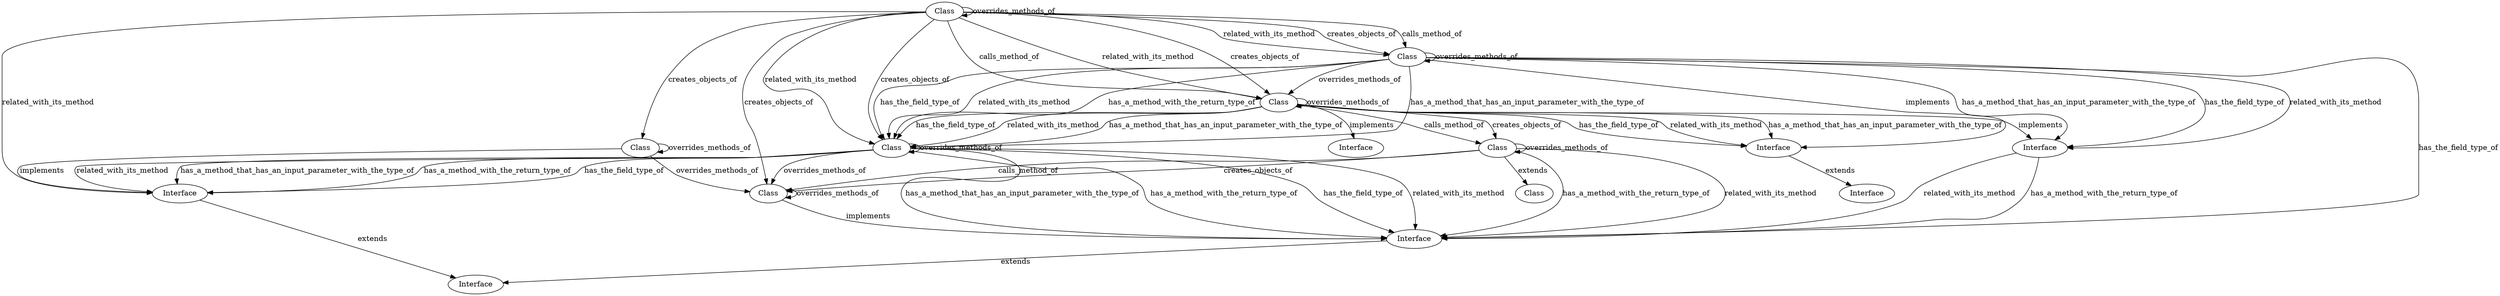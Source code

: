 // Subdue 5.2.2 graph in dot format

digraph SubdueGraph {
  1 [label="Class",color=black,fontcolor=black];
  2 [label="Interface",color=black,fontcolor=black];
  3 [label="Class",color=black,fontcolor=black];
  4 [label="Class",color=black,fontcolor=black];
  5 [label="Interface",color=black,fontcolor=black];
  6 [label="Class",color=black,fontcolor=black];
  7 [label="Class",color=black,fontcolor=black];
  8 [label="Class",color=black,fontcolor=black];
  9 [label="Interface",color=black,fontcolor=black];
  10 [label="Interface",color=black,fontcolor=black];
  11 [label="Interface",color=black,fontcolor=black];
  12 [label="Class",color=black,fontcolor=black];
  13 [label="Interface",color=black,fontcolor=black];
  14 [label="Interface",color=black,fontcolor=black];
  15 [label="Class",color=black,fontcolor=black];
  1 -> 5 [label="implements",color=black,fontcolor=black];
  2 -> 13 [label="extends",color=black,fontcolor=black];
  4 -> 2 [label="implements",color=black,fontcolor=black];
  5 -> 13 [label="extends",color=black,fontcolor=black];
  6 -> 14 [label="implements",color=black,fontcolor=black];
  6 -> 9 [label="implements",color=black,fontcolor=black];
  7 -> 15 [label="extends",color=black,fontcolor=black];
  10 -> 11 [label="extends",color=black,fontcolor=black];
  12 -> 10 [label="implements",color=black,fontcolor=black];
  1 -> 1 [label="overrides_methods_of",color=black,fontcolor=black];
  3 -> 3 [label="overrides_methods_of",color=black,fontcolor=black];
  3 -> 2 [label="related_with_its_method",color=black,fontcolor=black];
  3 -> 4 [label="creates_objects_of",color=black,fontcolor=black];
  3 -> 8 [label="related_with_its_method",color=black,fontcolor=black];
  3 -> 8 [label="creates_objects_of",color=black,fontcolor=black];
  3 -> 1 [label="creates_objects_of",color=black,fontcolor=black];
  3 -> 12 [label="related_with_its_method",color=black,fontcolor=black];
  3 -> 12 [label="creates_objects_of",color=black,fontcolor=black];
  3 -> 12 [label="calls_method_of",color=black,fontcolor=black];
  3 -> 6 [label="related_with_its_method",color=black,fontcolor=black];
  3 -> 6 [label="creates_objects_of",color=black,fontcolor=black];
  3 -> 6 [label="calls_method_of",color=black,fontcolor=black];
  4 -> 4 [label="overrides_methods_of",color=black,fontcolor=black];
  4 -> 1 [label="overrides_methods_of",color=black,fontcolor=black];
  6 -> 10 [label="has_the_field_type_of",color=black,fontcolor=black];
  6 -> 8 [label="has_the_field_type_of",color=black,fontcolor=black];
  6 -> 10 [label="related_with_its_method",color=black,fontcolor=black];
  6 -> 10 [label="has_a_method_that_has_an_input_parameter_with_the_type_of",color=black,fontcolor=black];
  6 -> 6 [label="overrides_methods_of",color=black,fontcolor=black];
  6 -> 8 [label="related_with_its_method",color=black,fontcolor=black];
  6 -> 8 [label="has_a_method_that_has_an_input_parameter_with_the_type_of",color=black,fontcolor=black];
  6 -> 7 [label="creates_objects_of",color=black,fontcolor=black];
  6 -> 7 [label="calls_method_of",color=black,fontcolor=black];
  7 -> 7 [label="overrides_methods_of",color=black,fontcolor=black];
  7 -> 5 [label="related_with_its_method",color=black,fontcolor=black];
  7 -> 5 [label="has_a_method_with_the_return_type_of",color=black,fontcolor=black];
  7 -> 1 [label="creates_objects_of",color=black,fontcolor=black];
  7 -> 1 [label="calls_method_of",color=black,fontcolor=black];
  8 -> 2 [label="has_the_field_type_of",color=black,fontcolor=black];
  8 -> 5 [label="has_the_field_type_of",color=black,fontcolor=black];
  8 -> 2 [label="related_with_its_method",color=black,fontcolor=black];
  8 -> 2 [label="has_a_method_that_has_an_input_parameter_with_the_type_of",color=black,fontcolor=black];
  8 -> 5 [label="related_with_its_method",color=black,fontcolor=black];
  8 -> 5 [label="has_a_method_that_has_an_input_parameter_with_the_type_of",color=black,fontcolor=black];
  8 -> 8 [label="overrides_methods_of",color=black,fontcolor=black];
  8 -> 2 [label="has_a_method_with_the_return_type_of",color=black,fontcolor=black];
  8 -> 5 [label="has_a_method_with_the_return_type_of",color=black,fontcolor=black];
  8 -> 1 [label="overrides_methods_of",color=black,fontcolor=black];
  9 -> 5 [label="has_a_method_with_the_return_type_of",color=black,fontcolor=black];
  9 -> 5 [label="related_with_its_method",color=black,fontcolor=black];
  12 -> 8 [label="has_the_field_type_of",color=black,fontcolor=black];
  12 -> 5 [label="has_the_field_type_of",color=black,fontcolor=black];
  12 -> 9 [label="has_the_field_type_of",color=black,fontcolor=black];
  12 -> 8 [label="related_with_its_method",color=black,fontcolor=black];
  12 -> 8 [label="has_a_method_with_the_return_type_of",color=black,fontcolor=black];
  12 -> 12 [label="overrides_methods_of",color=black,fontcolor=black];
  12 -> 6 [label="overrides_methods_of",color=black,fontcolor=black];
  12 -> 8 [label="has_a_method_that_has_an_input_parameter_with_the_type_of",color=black,fontcolor=black];
  12 -> 9 [label="related_with_its_method",color=black,fontcolor=black];
  12 -> 9 [label="has_a_method_that_has_an_input_parameter_with_the_type_of",color=black,fontcolor=black];
}
